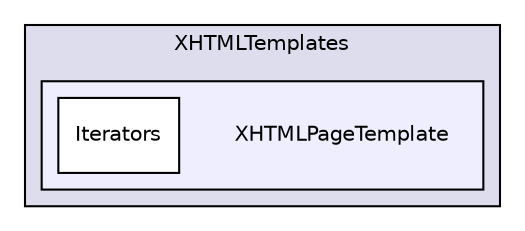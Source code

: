 digraph G {
  compound=true
  node [ fontsize=10, fontname="Helvetica"];
  edge [ labelfontsize=9, labelfontname="Helvetica"];
  subgraph clusterdir_6b75889e5fe4068fec075a0b63ad3ffc {
    graph [ bgcolor="#ddddee", pencolor="black", label="XHTMLTemplates" fontname="Helvetica", fontsize=10, URL="dir_6b75889e5fe4068fec075a0b63ad3ffc.html"]
  subgraph clusterdir_800614f0ff4e28b9f1f0a4fae6eb2bc1 {
    graph [ bgcolor="#eeeeff", pencolor="black", label="" URL="dir_800614f0ff4e28b9f1f0a4fae6eb2bc1.html"];
    dir_800614f0ff4e28b9f1f0a4fae6eb2bc1 [shape=plaintext label="XHTMLPageTemplate"];
    dir_acf8a4d9a68eaad069280d0e08007f6d [shape=box label="Iterators" color="black" fillcolor="white" style="filled" URL="dir_acf8a4d9a68eaad069280d0e08007f6d.html"];
  }
  }
}
